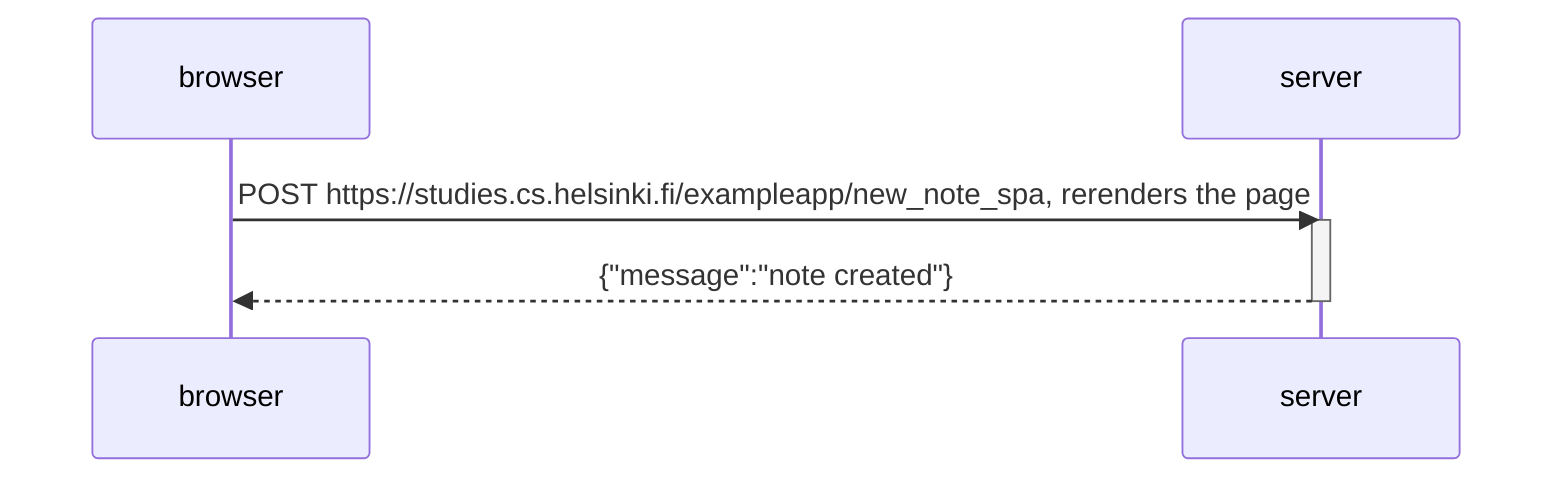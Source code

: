 sequenceDiagram
    participant browser
    participant server

    browser->>server: POST https://studies.cs.helsinki.fi/exampleapp/new_note_spa, rerenders the page
    activate server
    server-->>browser: {"message":"note created"}
    deactivate server